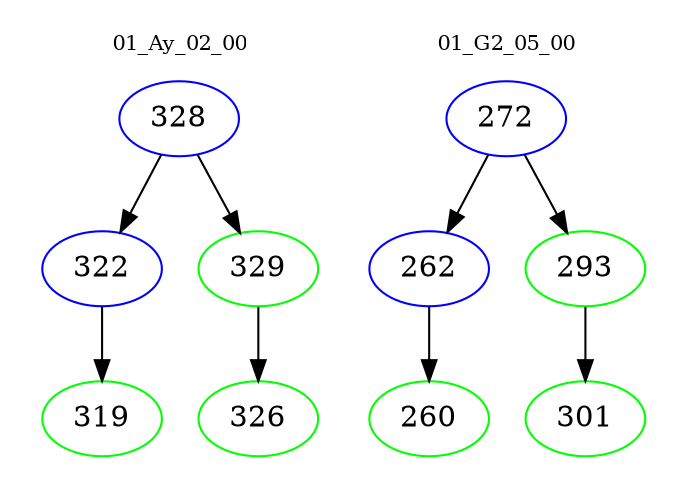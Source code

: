 digraph{
subgraph cluster_0 {
color = white
label = "01_Ay_02_00";
fontsize=10;
T0_328 [label="328", color="blue"]
T0_328 -> T0_322 [color="black"]
T0_322 [label="322", color="blue"]
T0_322 -> T0_319 [color="black"]
T0_319 [label="319", color="green"]
T0_328 -> T0_329 [color="black"]
T0_329 [label="329", color="green"]
T0_329 -> T0_326 [color="black"]
T0_326 [label="326", color="green"]
}
subgraph cluster_1 {
color = white
label = "01_G2_05_00";
fontsize=10;
T1_272 [label="272", color="blue"]
T1_272 -> T1_262 [color="black"]
T1_262 [label="262", color="blue"]
T1_262 -> T1_260 [color="black"]
T1_260 [label="260", color="green"]
T1_272 -> T1_293 [color="black"]
T1_293 [label="293", color="green"]
T1_293 -> T1_301 [color="black"]
T1_301 [label="301", color="green"]
}
}
